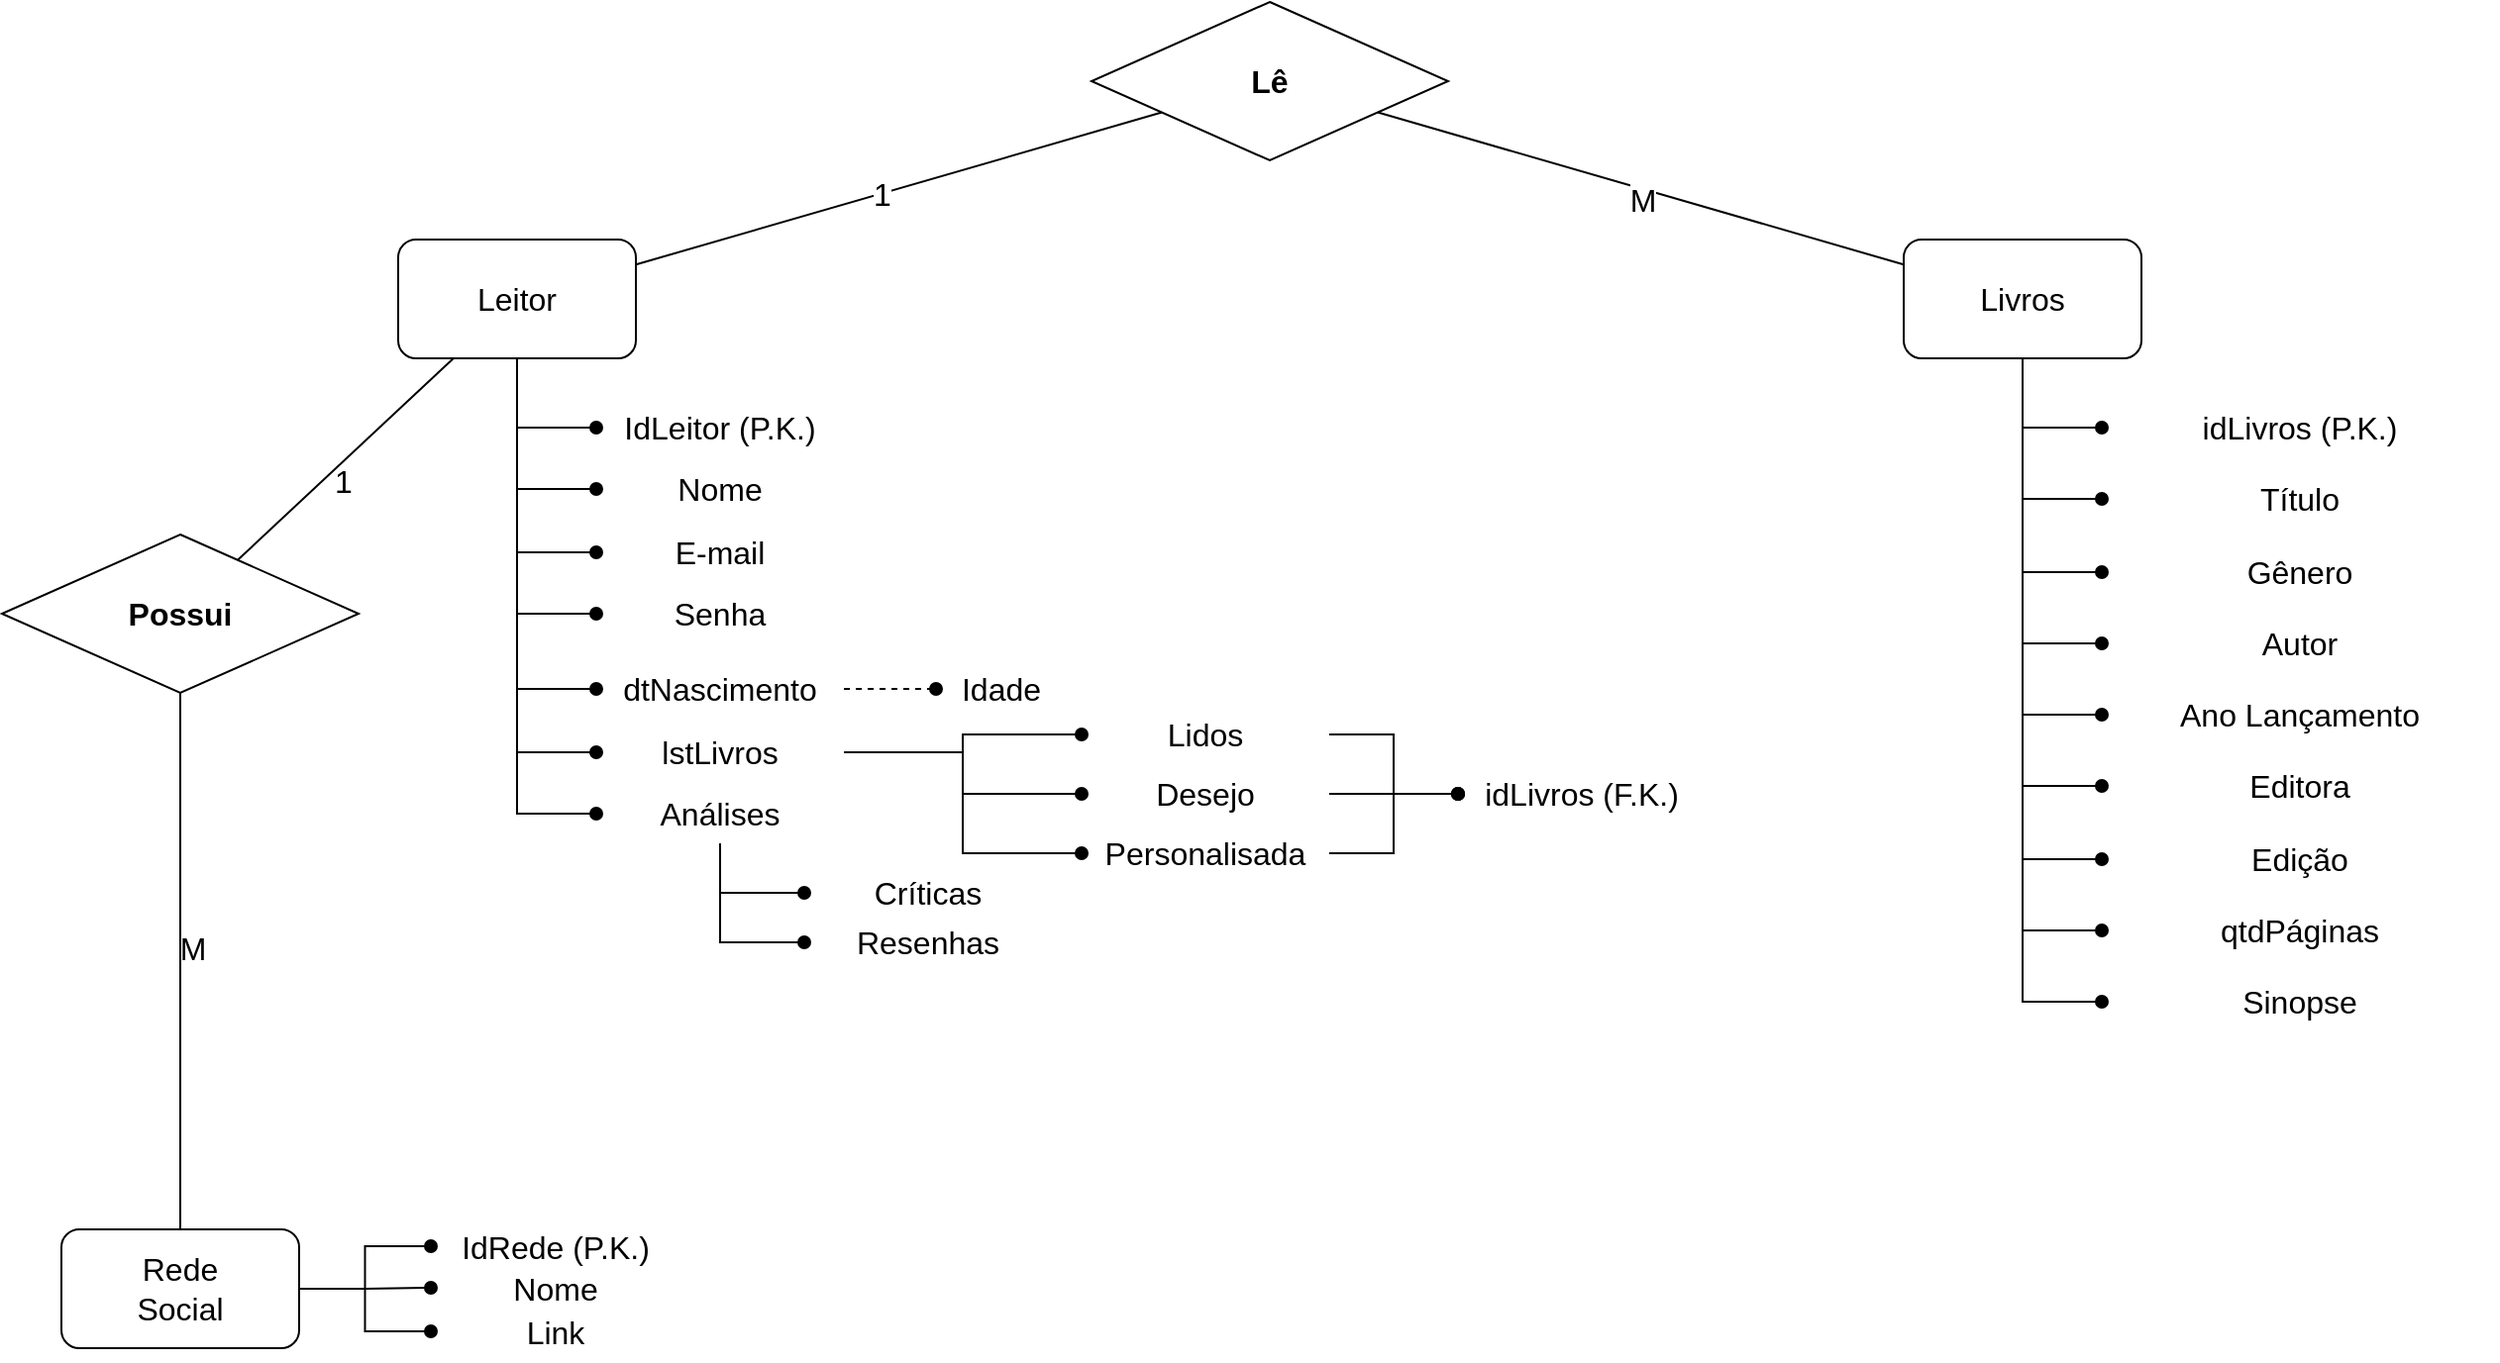 <mxfile version="22.0.3" type="device">
  <diagram name="Página-1" id="D_oYp7YFY8a_a5B_dFeF">
    <mxGraphModel dx="1297" dy="1287" grid="1" gridSize="10" guides="1" tooltips="1" connect="1" arrows="1" fold="1" page="1" pageScale="1" pageWidth="827" pageHeight="1169" math="0" shadow="0">
      <root>
        <mxCell id="0" />
        <mxCell id="1" parent="0" />
        <mxCell id="0pynkcndntX9hv0KAbxj-11" value="&lt;span style=&quot;font-size: 16px;&quot;&gt;Idade&lt;br&gt;&lt;/span&gt;" style="ellipse;whiteSpace=wrap;html=1;strokeColor=none;strokeWidth=2;fillColor=none;dashed=1;" parent="1" vertex="1">
          <mxGeometry x="661.5" y="384.5" width="65" height="45" as="geometry" />
        </mxCell>
        <mxCell id="jAcv6JaeQ2KXL1j44uSu-15" style="edgeStyle=orthogonalEdgeStyle;rounded=0;orthogonalLoop=1;jettySize=auto;html=1;exitX=0.5;exitY=1;exitDx=0;exitDy=0;entryX=0;entryY=0.5;entryDx=0;entryDy=0;startArrow=none;startFill=0;endArrow=oval;endFill=1;strokeWidth=1;jumpSize=6;endSize=6;" parent="1" source="jAcv6JaeQ2KXL1j44uSu-60" target="jAcv6JaeQ2KXL1j44uSu-13" edge="1">
          <mxGeometry relative="1" as="geometry">
            <mxPoint x="435" y="245" as="sourcePoint" />
          </mxGeometry>
        </mxCell>
        <mxCell id="jAcv6JaeQ2KXL1j44uSu-27" style="edgeStyle=orthogonalEdgeStyle;rounded=0;orthogonalLoop=1;jettySize=auto;html=1;exitX=0.5;exitY=1;exitDx=0;exitDy=0;entryX=0;entryY=0.5;entryDx=0;entryDy=0;endArrow=oval;endFill=1;endSize=6;strokeWidth=1;" parent="1" source="jAcv6JaeQ2KXL1j44uSu-60" target="jAcv6JaeQ2KXL1j44uSu-19" edge="1">
          <mxGeometry relative="1" as="geometry">
            <mxPoint x="435" y="245" as="sourcePoint" />
          </mxGeometry>
        </mxCell>
        <mxCell id="jAcv6JaeQ2KXL1j44uSu-28" style="edgeStyle=orthogonalEdgeStyle;rounded=0;orthogonalLoop=1;jettySize=auto;html=1;exitX=0.5;exitY=1;exitDx=0;exitDy=0;entryX=0;entryY=0.5;entryDx=0;entryDy=0;endArrow=oval;endFill=1;endSize=6;strokeWidth=1;" parent="1" source="jAcv6JaeQ2KXL1j44uSu-60" target="jAcv6JaeQ2KXL1j44uSu-20" edge="1">
          <mxGeometry relative="1" as="geometry">
            <mxPoint x="435" y="245" as="sourcePoint" />
          </mxGeometry>
        </mxCell>
        <mxCell id="jAcv6JaeQ2KXL1j44uSu-29" style="edgeStyle=orthogonalEdgeStyle;rounded=0;orthogonalLoop=1;jettySize=auto;html=1;exitX=0.5;exitY=1;exitDx=0;exitDy=0;entryX=0;entryY=0.5;entryDx=0;entryDy=0;endArrow=oval;endFill=1;endSize=6;strokeWidth=1;" parent="1" source="jAcv6JaeQ2KXL1j44uSu-60" target="jAcv6JaeQ2KXL1j44uSu-21" edge="1">
          <mxGeometry relative="1" as="geometry">
            <mxPoint x="435" y="245" as="sourcePoint" />
          </mxGeometry>
        </mxCell>
        <mxCell id="jAcv6JaeQ2KXL1j44uSu-31" style="edgeStyle=orthogonalEdgeStyle;rounded=0;orthogonalLoop=1;jettySize=auto;html=1;exitX=0.5;exitY=1;exitDx=0;exitDy=0;entryX=0;entryY=0.5;entryDx=0;entryDy=0;endArrow=oval;endFill=1;endSize=6;strokeWidth=1;" parent="1" source="jAcv6JaeQ2KXL1j44uSu-60" target="jAcv6JaeQ2KXL1j44uSu-23" edge="1">
          <mxGeometry relative="1" as="geometry">
            <mxPoint x="435" y="245" as="sourcePoint" />
          </mxGeometry>
        </mxCell>
        <mxCell id="jAcv6JaeQ2KXL1j44uSu-32" style="edgeStyle=orthogonalEdgeStyle;rounded=0;orthogonalLoop=1;jettySize=auto;html=1;exitX=0.5;exitY=1;exitDx=0;exitDy=0;entryX=0;entryY=0.5;entryDx=0;entryDy=0;endArrow=oval;endFill=1;endSize=6;strokeWidth=1;" parent="1" source="jAcv6JaeQ2KXL1j44uSu-60" target="jAcv6JaeQ2KXL1j44uSu-24" edge="1">
          <mxGeometry relative="1" as="geometry">
            <mxPoint x="435" y="245" as="sourcePoint" />
          </mxGeometry>
        </mxCell>
        <mxCell id="jAcv6JaeQ2KXL1j44uSu-33" style="edgeStyle=orthogonalEdgeStyle;rounded=0;orthogonalLoop=1;jettySize=auto;html=1;exitX=0.5;exitY=1;exitDx=0;exitDy=0;entryX=0;entryY=0.5;entryDx=0;entryDy=0;endArrow=oval;endFill=1;endSize=6;strokeWidth=1;" parent="1" source="jAcv6JaeQ2KXL1j44uSu-60" target="jAcv6JaeQ2KXL1j44uSu-25" edge="1">
          <mxGeometry relative="1" as="geometry">
            <mxPoint x="435" y="245" as="sourcePoint" />
          </mxGeometry>
        </mxCell>
        <mxCell id="Kj5mGwT2nlYilsizSxGH-26" value="&lt;b&gt;&lt;font style=&quot;font-size: 16px;&quot;&gt;Lê&lt;/font&gt;&lt;/b&gt;" style="rhombus;whiteSpace=wrap;html=1;" parent="1" vertex="1">
          <mxGeometry x="740" y="60" width="180" height="80" as="geometry" />
        </mxCell>
        <mxCell id="Kj5mGwT2nlYilsizSxGH-28" value="" style="endArrow=none;html=1;rounded=0;" parent="1" source="Kj5mGwT2nlYilsizSxGH-26" target="jAcv6JaeQ2KXL1j44uSu-62" edge="1">
          <mxGeometry width="50" height="50" relative="1" as="geometry">
            <mxPoint x="740" y="570" as="sourcePoint" />
            <mxPoint x="1178" y="240.735" as="targetPoint" />
          </mxGeometry>
        </mxCell>
        <mxCell id="Kj5mGwT2nlYilsizSxGH-32" value="&lt;font style=&quot;font-size: 16px;&quot;&gt;M&lt;/font&gt;" style="edgeLabel;html=1;align=center;verticalAlign=middle;resizable=0;points=[];" parent="Kj5mGwT2nlYilsizSxGH-28" vertex="1" connectable="0">
          <mxGeometry x="0.015" y="-5" relative="1" as="geometry">
            <mxPoint as="offset" />
          </mxGeometry>
        </mxCell>
        <mxCell id="Kj5mGwT2nlYilsizSxGH-30" value="" style="endArrow=none;html=1;rounded=0;" parent="1" source="jAcv6JaeQ2KXL1j44uSu-60" target="Kj5mGwT2nlYilsizSxGH-26" edge="1">
          <mxGeometry width="50" height="50" relative="1" as="geometry">
            <mxPoint x="335" y="291.757" as="sourcePoint" />
            <mxPoint x="790" y="520" as="targetPoint" />
          </mxGeometry>
        </mxCell>
        <mxCell id="Kj5mGwT2nlYilsizSxGH-31" value="&lt;span style=&quot;font-size: 16px;&quot;&gt;1&lt;/span&gt;" style="edgeLabel;html=1;align=center;verticalAlign=middle;resizable=0;points=[];" parent="Kj5mGwT2nlYilsizSxGH-30" vertex="1" connectable="0">
          <mxGeometry x="-0.077" relative="1" as="geometry">
            <mxPoint x="1" as="offset" />
          </mxGeometry>
        </mxCell>
        <mxCell id="jAcv6JaeQ2KXL1j44uSu-13" value="&lt;font style=&quot;font-size: 16px;&quot;&gt;IdLeitor (P.K.)&lt;/font&gt;" style="text;html=1;strokeColor=none;fillColor=none;align=center;verticalAlign=middle;whiteSpace=wrap;rounded=0;" parent="1" vertex="1">
          <mxGeometry x="490" y="260" width="125" height="30" as="geometry" />
        </mxCell>
        <mxCell id="jAcv6JaeQ2KXL1j44uSu-19" value="&lt;font style=&quot;font-size: 16px;&quot;&gt;Nome&lt;/font&gt;" style="text;html=1;strokeColor=none;fillColor=none;align=center;verticalAlign=middle;whiteSpace=wrap;rounded=0;" parent="1" vertex="1">
          <mxGeometry x="490" y="291" width="125" height="30" as="geometry" />
        </mxCell>
        <mxCell id="jAcv6JaeQ2KXL1j44uSu-20" value="&lt;font style=&quot;font-size: 16px;&quot;&gt;E-mail&lt;/font&gt;" style="text;html=1;strokeColor=none;fillColor=none;align=center;verticalAlign=middle;whiteSpace=wrap;rounded=0;" parent="1" vertex="1">
          <mxGeometry x="490" y="323" width="125" height="30" as="geometry" />
        </mxCell>
        <mxCell id="jAcv6JaeQ2KXL1j44uSu-21" value="&lt;font style=&quot;font-size: 16px;&quot;&gt;Senha&lt;/font&gt;" style="text;html=1;strokeColor=none;fillColor=none;align=center;verticalAlign=middle;whiteSpace=wrap;rounded=0;" parent="1" vertex="1">
          <mxGeometry x="490" y="354" width="125" height="30" as="geometry" />
        </mxCell>
        <mxCell id="jAcv6JaeQ2KXL1j44uSu-34" style="edgeStyle=orthogonalEdgeStyle;rounded=0;orthogonalLoop=1;jettySize=auto;html=1;exitX=1;exitY=0.5;exitDx=0;exitDy=0;entryX=0;entryY=0.5;entryDx=0;entryDy=0;endArrow=oval;endFill=1;dashed=1;" parent="1" source="jAcv6JaeQ2KXL1j44uSu-23" target="0pynkcndntX9hv0KAbxj-11" edge="1">
          <mxGeometry relative="1" as="geometry" />
        </mxCell>
        <mxCell id="jAcv6JaeQ2KXL1j44uSu-23" value="&lt;font style=&quot;font-size: 16px;&quot;&gt;dtNascimento&lt;/font&gt;" style="text;html=1;strokeColor=none;fillColor=none;align=center;verticalAlign=middle;whiteSpace=wrap;rounded=0;" parent="1" vertex="1">
          <mxGeometry x="490" y="392" width="125" height="30" as="geometry" />
        </mxCell>
        <mxCell id="jAcv6JaeQ2KXL1j44uSu-43" style="edgeStyle=orthogonalEdgeStyle;rounded=0;orthogonalLoop=1;jettySize=auto;html=1;exitX=1;exitY=0.5;exitDx=0;exitDy=0;entryX=0;entryY=0.5;entryDx=0;entryDy=0;endArrow=oval;endFill=1;" parent="1" source="jAcv6JaeQ2KXL1j44uSu-24" target="jAcv6JaeQ2KXL1j44uSu-39" edge="1">
          <mxGeometry relative="1" as="geometry" />
        </mxCell>
        <mxCell id="jAcv6JaeQ2KXL1j44uSu-44" style="edgeStyle=orthogonalEdgeStyle;rounded=0;orthogonalLoop=1;jettySize=auto;html=1;exitX=1;exitY=0.5;exitDx=0;exitDy=0;entryX=0;entryY=0.5;entryDx=0;entryDy=0;endArrow=oval;endFill=1;" parent="1" source="jAcv6JaeQ2KXL1j44uSu-24" target="jAcv6JaeQ2KXL1j44uSu-40" edge="1">
          <mxGeometry relative="1" as="geometry" />
        </mxCell>
        <mxCell id="jAcv6JaeQ2KXL1j44uSu-45" style="edgeStyle=orthogonalEdgeStyle;rounded=0;orthogonalLoop=1;jettySize=auto;html=1;exitX=1;exitY=0.5;exitDx=0;exitDy=0;entryX=0;entryY=0.5;entryDx=0;entryDy=0;endArrow=oval;endFill=1;" parent="1" source="jAcv6JaeQ2KXL1j44uSu-24" target="jAcv6JaeQ2KXL1j44uSu-41" edge="1">
          <mxGeometry relative="1" as="geometry" />
        </mxCell>
        <mxCell id="jAcv6JaeQ2KXL1j44uSu-24" value="&lt;font style=&quot;font-size: 16px;&quot;&gt;lstLivros&lt;/font&gt;" style="text;html=1;strokeColor=none;fillColor=none;align=center;verticalAlign=middle;whiteSpace=wrap;rounded=0;" parent="1" vertex="1">
          <mxGeometry x="490" y="424" width="125" height="30" as="geometry" />
        </mxCell>
        <mxCell id="jAcv6JaeQ2KXL1j44uSu-37" style="edgeStyle=orthogonalEdgeStyle;rounded=0;orthogonalLoop=1;jettySize=auto;html=1;exitX=0.5;exitY=1;exitDx=0;exitDy=0;entryX=0;entryY=0.5;entryDx=0;entryDy=0;endArrow=oval;endFill=1;" parent="1" source="jAcv6JaeQ2KXL1j44uSu-25" target="jAcv6JaeQ2KXL1j44uSu-35" edge="1">
          <mxGeometry relative="1" as="geometry" />
        </mxCell>
        <mxCell id="jAcv6JaeQ2KXL1j44uSu-38" style="edgeStyle=orthogonalEdgeStyle;rounded=0;orthogonalLoop=1;jettySize=auto;html=1;exitX=0.5;exitY=1;exitDx=0;exitDy=0;entryX=0;entryY=0.5;entryDx=0;entryDy=0;endArrow=oval;endFill=1;" parent="1" source="jAcv6JaeQ2KXL1j44uSu-25" target="jAcv6JaeQ2KXL1j44uSu-36" edge="1">
          <mxGeometry relative="1" as="geometry" />
        </mxCell>
        <mxCell id="jAcv6JaeQ2KXL1j44uSu-25" value="&lt;font style=&quot;font-size: 16px;&quot;&gt;Análises&lt;/font&gt;" style="text;html=1;strokeColor=none;fillColor=none;align=center;verticalAlign=middle;whiteSpace=wrap;rounded=0;" parent="1" vertex="1">
          <mxGeometry x="490" y="455" width="125" height="30" as="geometry" />
        </mxCell>
        <mxCell id="jAcv6JaeQ2KXL1j44uSu-35" value="&lt;font style=&quot;font-size: 16px;&quot;&gt;Críticas&lt;/font&gt;" style="text;html=1;strokeColor=none;fillColor=none;align=center;verticalAlign=middle;whiteSpace=wrap;rounded=0;" parent="1" vertex="1">
          <mxGeometry x="595" y="495" width="125" height="30" as="geometry" />
        </mxCell>
        <mxCell id="jAcv6JaeQ2KXL1j44uSu-36" value="&lt;font style=&quot;font-size: 16px;&quot;&gt;Resenhas&lt;/font&gt;" style="text;html=1;strokeColor=none;fillColor=none;align=center;verticalAlign=middle;whiteSpace=wrap;rounded=0;" parent="1" vertex="1">
          <mxGeometry x="595" y="520" width="125" height="30" as="geometry" />
        </mxCell>
        <mxCell id="jAcv6JaeQ2KXL1j44uSu-47" style="edgeStyle=orthogonalEdgeStyle;rounded=0;orthogonalLoop=1;jettySize=auto;html=1;exitX=1;exitY=0.5;exitDx=0;exitDy=0;entryX=0;entryY=0.5;entryDx=0;entryDy=0;endArrow=oval;endFill=1;" parent="1" source="jAcv6JaeQ2KXL1j44uSu-39" target="jAcv6JaeQ2KXL1j44uSu-42" edge="1">
          <mxGeometry relative="1" as="geometry" />
        </mxCell>
        <mxCell id="jAcv6JaeQ2KXL1j44uSu-39" value="&lt;font style=&quot;font-size: 16px;&quot;&gt;Lidos&lt;/font&gt;" style="text;html=1;strokeColor=none;fillColor=none;align=center;verticalAlign=middle;whiteSpace=wrap;rounded=0;" parent="1" vertex="1">
          <mxGeometry x="735" y="415" width="125" height="30" as="geometry" />
        </mxCell>
        <mxCell id="jAcv6JaeQ2KXL1j44uSu-46" style="edgeStyle=orthogonalEdgeStyle;rounded=0;orthogonalLoop=1;jettySize=auto;html=1;exitX=1;exitY=0.5;exitDx=0;exitDy=0;entryX=0;entryY=0.5;entryDx=0;entryDy=0;endArrow=oval;endFill=1;" parent="1" source="jAcv6JaeQ2KXL1j44uSu-40" target="jAcv6JaeQ2KXL1j44uSu-42" edge="1">
          <mxGeometry relative="1" as="geometry" />
        </mxCell>
        <mxCell id="jAcv6JaeQ2KXL1j44uSu-40" value="&lt;font style=&quot;font-size: 16px;&quot;&gt;Desejo&lt;/font&gt;" style="text;html=1;strokeColor=none;fillColor=none;align=center;verticalAlign=middle;whiteSpace=wrap;rounded=0;" parent="1" vertex="1">
          <mxGeometry x="735" y="445" width="125" height="30" as="geometry" />
        </mxCell>
        <mxCell id="jAcv6JaeQ2KXL1j44uSu-48" style="edgeStyle=orthogonalEdgeStyle;rounded=0;orthogonalLoop=1;jettySize=auto;html=1;exitX=1;exitY=0.5;exitDx=0;exitDy=0;entryX=0;entryY=0.5;entryDx=0;entryDy=0;endArrow=oval;endFill=1;" parent="1" source="jAcv6JaeQ2KXL1j44uSu-41" target="jAcv6JaeQ2KXL1j44uSu-42" edge="1">
          <mxGeometry relative="1" as="geometry" />
        </mxCell>
        <mxCell id="jAcv6JaeQ2KXL1j44uSu-41" value="&lt;font style=&quot;font-size: 16px;&quot;&gt;Personalisada&lt;/font&gt;" style="text;html=1;strokeColor=none;fillColor=none;align=center;verticalAlign=middle;whiteSpace=wrap;rounded=0;" parent="1" vertex="1">
          <mxGeometry x="735" y="475" width="125" height="30" as="geometry" />
        </mxCell>
        <mxCell id="jAcv6JaeQ2KXL1j44uSu-42" value="&lt;font style=&quot;font-size: 16px;&quot;&gt;idLivros (F.K.)&lt;/font&gt;" style="text;html=1;strokeColor=none;fillColor=none;align=center;verticalAlign=middle;whiteSpace=wrap;rounded=0;" parent="1" vertex="1">
          <mxGeometry x="925" y="445" width="125" height="30" as="geometry" />
        </mxCell>
        <mxCell id="jAcv6JaeQ2KXL1j44uSu-60" value="&lt;font style=&quot;font-size: 16px;&quot;&gt;Leitor&lt;/font&gt;" style="rounded=1;whiteSpace=wrap;html=1;" parent="1" vertex="1">
          <mxGeometry x="390" y="180" width="120" height="60" as="geometry" />
        </mxCell>
        <mxCell id="jAcv6JaeQ2KXL1j44uSu-76" style="edgeStyle=orthogonalEdgeStyle;rounded=0;orthogonalLoop=1;jettySize=auto;html=1;exitX=0.5;exitY=1;exitDx=0;exitDy=0;entryX=0;entryY=0.5;entryDx=0;entryDy=0;endArrow=oval;endFill=1;" parent="1" source="jAcv6JaeQ2KXL1j44uSu-62" target="jAcv6JaeQ2KXL1j44uSu-63" edge="1">
          <mxGeometry relative="1" as="geometry" />
        </mxCell>
        <mxCell id="jAcv6JaeQ2KXL1j44uSu-77" style="edgeStyle=orthogonalEdgeStyle;rounded=0;orthogonalLoop=1;jettySize=auto;html=1;exitX=0.5;exitY=1;exitDx=0;exitDy=0;entryX=0;entryY=0.5;entryDx=0;entryDy=0;endArrow=oval;endFill=1;" parent="1" source="jAcv6JaeQ2KXL1j44uSu-62" target="jAcv6JaeQ2KXL1j44uSu-64" edge="1">
          <mxGeometry relative="1" as="geometry" />
        </mxCell>
        <mxCell id="jAcv6JaeQ2KXL1j44uSu-78" style="edgeStyle=orthogonalEdgeStyle;rounded=0;orthogonalLoop=1;jettySize=auto;html=1;exitX=0.5;exitY=1;exitDx=0;exitDy=0;entryX=0;entryY=0.5;entryDx=0;entryDy=0;endArrow=oval;endFill=1;" parent="1" source="jAcv6JaeQ2KXL1j44uSu-62" target="jAcv6JaeQ2KXL1j44uSu-65" edge="1">
          <mxGeometry relative="1" as="geometry" />
        </mxCell>
        <mxCell id="jAcv6JaeQ2KXL1j44uSu-79" style="edgeStyle=orthogonalEdgeStyle;rounded=0;orthogonalLoop=1;jettySize=auto;html=1;exitX=0.5;exitY=1;exitDx=0;exitDy=0;entryX=0;entryY=0.5;entryDx=0;entryDy=0;endArrow=oval;endFill=1;" parent="1" source="jAcv6JaeQ2KXL1j44uSu-62" target="jAcv6JaeQ2KXL1j44uSu-66" edge="1">
          <mxGeometry relative="1" as="geometry" />
        </mxCell>
        <mxCell id="jAcv6JaeQ2KXL1j44uSu-80" style="edgeStyle=orthogonalEdgeStyle;rounded=0;orthogonalLoop=1;jettySize=auto;html=1;exitX=0.5;exitY=1;exitDx=0;exitDy=0;entryX=0;entryY=0.5;entryDx=0;entryDy=0;endArrow=oval;endFill=1;" parent="1" source="jAcv6JaeQ2KXL1j44uSu-62" target="jAcv6JaeQ2KXL1j44uSu-67" edge="1">
          <mxGeometry relative="1" as="geometry" />
        </mxCell>
        <mxCell id="jAcv6JaeQ2KXL1j44uSu-81" style="edgeStyle=orthogonalEdgeStyle;rounded=0;orthogonalLoop=1;jettySize=auto;html=1;exitX=0.5;exitY=1;exitDx=0;exitDy=0;entryX=0;entryY=0.5;entryDx=0;entryDy=0;endArrow=oval;endFill=1;" parent="1" source="jAcv6JaeQ2KXL1j44uSu-62" target="jAcv6JaeQ2KXL1j44uSu-68" edge="1">
          <mxGeometry relative="1" as="geometry" />
        </mxCell>
        <mxCell id="jAcv6JaeQ2KXL1j44uSu-82" style="edgeStyle=orthogonalEdgeStyle;rounded=0;orthogonalLoop=1;jettySize=auto;html=1;exitX=0.5;exitY=1;exitDx=0;exitDy=0;entryX=0;entryY=0.5;entryDx=0;entryDy=0;endArrow=oval;endFill=1;" parent="1" source="jAcv6JaeQ2KXL1j44uSu-62" target="jAcv6JaeQ2KXL1j44uSu-69" edge="1">
          <mxGeometry relative="1" as="geometry" />
        </mxCell>
        <mxCell id="jAcv6JaeQ2KXL1j44uSu-83" style="edgeStyle=orthogonalEdgeStyle;rounded=0;orthogonalLoop=1;jettySize=auto;html=1;exitX=0.5;exitY=1;exitDx=0;exitDy=0;entryX=0;entryY=0.5;entryDx=0;entryDy=0;endArrow=oval;endFill=1;" parent="1" source="jAcv6JaeQ2KXL1j44uSu-62" target="jAcv6JaeQ2KXL1j44uSu-70" edge="1">
          <mxGeometry relative="1" as="geometry" />
        </mxCell>
        <mxCell id="jAcv6JaeQ2KXL1j44uSu-84" style="edgeStyle=orthogonalEdgeStyle;rounded=0;orthogonalLoop=1;jettySize=auto;html=1;exitX=0.5;exitY=1;exitDx=0;exitDy=0;entryX=0;entryY=0.5;entryDx=0;entryDy=0;endArrow=oval;endFill=1;" parent="1" source="jAcv6JaeQ2KXL1j44uSu-62" target="jAcv6JaeQ2KXL1j44uSu-71" edge="1">
          <mxGeometry relative="1" as="geometry" />
        </mxCell>
        <mxCell id="jAcv6JaeQ2KXL1j44uSu-62" value="&lt;font style=&quot;font-size: 16px;&quot;&gt;Livros&lt;/font&gt;" style="rounded=1;whiteSpace=wrap;html=1;" parent="1" vertex="1">
          <mxGeometry x="1150" y="180" width="120" height="60" as="geometry" />
        </mxCell>
        <mxCell id="jAcv6JaeQ2KXL1j44uSu-63" value="&lt;font style=&quot;font-size: 16px;&quot;&gt;idLivros (P.K.)&lt;/font&gt;" style="text;html=1;strokeColor=none;fillColor=none;align=center;verticalAlign=middle;whiteSpace=wrap;rounded=0;" parent="1" vertex="1">
          <mxGeometry x="1250" y="260" width="200" height="30" as="geometry" />
        </mxCell>
        <mxCell id="jAcv6JaeQ2KXL1j44uSu-64" value="&lt;font style=&quot;font-size: 16px;&quot;&gt;Título&lt;/font&gt;" style="text;html=1;strokeColor=none;fillColor=none;align=center;verticalAlign=middle;whiteSpace=wrap;rounded=0;" parent="1" vertex="1">
          <mxGeometry x="1250" y="296" width="200" height="30" as="geometry" />
        </mxCell>
        <mxCell id="jAcv6JaeQ2KXL1j44uSu-65" value="&lt;font style=&quot;font-size: 16px;&quot;&gt;Gênero&lt;/font&gt;" style="text;html=1;strokeColor=none;fillColor=none;align=center;verticalAlign=middle;whiteSpace=wrap;rounded=0;" parent="1" vertex="1">
          <mxGeometry x="1250" y="333" width="200" height="30" as="geometry" />
        </mxCell>
        <mxCell id="jAcv6JaeQ2KXL1j44uSu-66" value="&lt;font style=&quot;font-size: 16px;&quot;&gt;Autor&lt;/font&gt;" style="text;html=1;strokeColor=none;fillColor=none;align=center;verticalAlign=middle;whiteSpace=wrap;rounded=0;" parent="1" vertex="1">
          <mxGeometry x="1250" y="369" width="200" height="30" as="geometry" />
        </mxCell>
        <mxCell id="jAcv6JaeQ2KXL1j44uSu-67" value="&lt;font style=&quot;font-size: 16px;&quot;&gt;Ano Lançamento&lt;/font&gt;" style="text;html=1;strokeColor=none;fillColor=none;align=center;verticalAlign=middle;whiteSpace=wrap;rounded=0;" parent="1" vertex="1">
          <mxGeometry x="1250" y="405" width="200" height="30" as="geometry" />
        </mxCell>
        <mxCell id="jAcv6JaeQ2KXL1j44uSu-68" value="&lt;font style=&quot;font-size: 16px;&quot;&gt;Editora&lt;/font&gt;" style="text;html=1;strokeColor=none;fillColor=none;align=center;verticalAlign=middle;whiteSpace=wrap;rounded=0;" parent="1" vertex="1">
          <mxGeometry x="1250" y="441" width="200" height="30" as="geometry" />
        </mxCell>
        <mxCell id="jAcv6JaeQ2KXL1j44uSu-69" value="&lt;font style=&quot;font-size: 16px;&quot;&gt;Edição&lt;/font&gt;" style="text;html=1;strokeColor=none;fillColor=none;align=center;verticalAlign=middle;whiteSpace=wrap;rounded=0;" parent="1" vertex="1">
          <mxGeometry x="1250" y="478" width="200" height="30" as="geometry" />
        </mxCell>
        <mxCell id="jAcv6JaeQ2KXL1j44uSu-70" value="&lt;font style=&quot;font-size: 16px;&quot;&gt;qtdPáginas&lt;/font&gt;" style="text;html=1;strokeColor=none;fillColor=none;align=center;verticalAlign=middle;whiteSpace=wrap;rounded=0;" parent="1" vertex="1">
          <mxGeometry x="1250" y="514" width="200" height="30" as="geometry" />
        </mxCell>
        <mxCell id="jAcv6JaeQ2KXL1j44uSu-71" value="&lt;font style=&quot;font-size: 16px;&quot;&gt;Sinopse&lt;/font&gt;" style="text;html=1;strokeColor=none;fillColor=none;align=center;verticalAlign=middle;whiteSpace=wrap;rounded=0;" parent="1" vertex="1">
          <mxGeometry x="1250" y="550" width="200" height="30" as="geometry" />
        </mxCell>
        <mxCell id="N89gvznWSQTA-DRz9wd_-7" style="edgeStyle=orthogonalEdgeStyle;rounded=0;orthogonalLoop=1;jettySize=auto;html=1;entryX=0;entryY=0.5;entryDx=0;entryDy=0;endArrow=oval;endFill=1;" edge="1" parent="1" source="N89gvznWSQTA-DRz9wd_-1" target="N89gvznWSQTA-DRz9wd_-4">
          <mxGeometry relative="1" as="geometry" />
        </mxCell>
        <mxCell id="N89gvznWSQTA-DRz9wd_-8" style="edgeStyle=orthogonalEdgeStyle;rounded=0;orthogonalLoop=1;jettySize=auto;html=1;exitX=1;exitY=0.5;exitDx=0;exitDy=0;entryX=0;entryY=0.5;entryDx=0;entryDy=0;endArrow=oval;endFill=1;" edge="1" parent="1" source="N89gvznWSQTA-DRz9wd_-1" target="N89gvznWSQTA-DRz9wd_-5">
          <mxGeometry relative="1" as="geometry" />
        </mxCell>
        <mxCell id="N89gvznWSQTA-DRz9wd_-9" style="edgeStyle=orthogonalEdgeStyle;rounded=0;orthogonalLoop=1;jettySize=auto;html=1;exitX=1;exitY=0.5;exitDx=0;exitDy=0;entryX=0;entryY=0.5;entryDx=0;entryDy=0;endArrow=oval;endFill=1;" edge="1" parent="1" source="N89gvznWSQTA-DRz9wd_-1" target="N89gvznWSQTA-DRz9wd_-6">
          <mxGeometry relative="1" as="geometry" />
        </mxCell>
        <mxCell id="N89gvznWSQTA-DRz9wd_-1" value="Rede&lt;br style=&quot;font-size: 16px;&quot;&gt;Social" style="rounded=1;whiteSpace=wrap;html=1;fontSize=16;" vertex="1" parent="1">
          <mxGeometry x="220" y="680" width="120" height="60" as="geometry" />
        </mxCell>
        <mxCell id="N89gvznWSQTA-DRz9wd_-4" value="&lt;span style=&quot;font-size: 16px;&quot;&gt;IdRede (P.K.)&lt;/span&gt;" style="text;html=1;strokeColor=none;fillColor=none;align=center;verticalAlign=middle;whiteSpace=wrap;rounded=0;" vertex="1" parent="1">
          <mxGeometry x="406.5" y="673.5" width="125" height="30" as="geometry" />
        </mxCell>
        <mxCell id="N89gvznWSQTA-DRz9wd_-5" value="&lt;font style=&quot;font-size: 16px;&quot;&gt;Nome&lt;/font&gt;" style="text;html=1;strokeColor=none;fillColor=none;align=center;verticalAlign=middle;whiteSpace=wrap;rounded=0;" vertex="1" parent="1">
          <mxGeometry x="406.5" y="694.5" width="125" height="30" as="geometry" />
        </mxCell>
        <mxCell id="N89gvznWSQTA-DRz9wd_-6" value="&lt;font style=&quot;font-size: 16px;&quot;&gt;Link&lt;/font&gt;" style="text;html=1;strokeColor=none;fillColor=none;align=center;verticalAlign=middle;whiteSpace=wrap;rounded=0;" vertex="1" parent="1">
          <mxGeometry x="406.5" y="716.5" width="125" height="30" as="geometry" />
        </mxCell>
        <mxCell id="N89gvznWSQTA-DRz9wd_-10" value="&lt;b&gt;&lt;font style=&quot;font-size: 16px;&quot;&gt;Possui&lt;/font&gt;&lt;/b&gt;" style="rhombus;whiteSpace=wrap;html=1;" vertex="1" parent="1">
          <mxGeometry x="190" y="329" width="180" height="80" as="geometry" />
        </mxCell>
        <mxCell id="N89gvznWSQTA-DRz9wd_-11" value="" style="endArrow=none;html=1;rounded=0;" edge="1" parent="1" source="N89gvznWSQTA-DRz9wd_-10" target="jAcv6JaeQ2KXL1j44uSu-60">
          <mxGeometry width="50" height="50" relative="1" as="geometry">
            <mxPoint x="800" y="330" as="sourcePoint" />
            <mxPoint x="850" y="280" as="targetPoint" />
          </mxGeometry>
        </mxCell>
        <mxCell id="N89gvznWSQTA-DRz9wd_-13" value="1" style="edgeLabel;html=1;align=center;verticalAlign=middle;resizable=0;points=[];fontSize=16;labelBackgroundColor=none;" vertex="1" connectable="0" parent="N89gvznWSQTA-DRz9wd_-11">
          <mxGeometry x="-0.116" y="-6" relative="1" as="geometry">
            <mxPoint y="1" as="offset" />
          </mxGeometry>
        </mxCell>
        <mxCell id="N89gvznWSQTA-DRz9wd_-12" value="" style="endArrow=none;html=1;rounded=0;" edge="1" parent="1" source="N89gvznWSQTA-DRz9wd_-1" target="N89gvznWSQTA-DRz9wd_-10">
          <mxGeometry width="50" height="50" relative="1" as="geometry">
            <mxPoint x="800" y="330" as="sourcePoint" />
            <mxPoint x="850" y="280" as="targetPoint" />
          </mxGeometry>
        </mxCell>
        <mxCell id="N89gvznWSQTA-DRz9wd_-14" value="M" style="edgeLabel;html=1;align=center;verticalAlign=middle;resizable=0;points=[];fontSize=16;labelBackgroundColor=none;spacingLeft=6;" vertex="1" connectable="0" parent="N89gvznWSQTA-DRz9wd_-12">
          <mxGeometry x="0.048" y="-3" relative="1" as="geometry">
            <mxPoint as="offset" />
          </mxGeometry>
        </mxCell>
      </root>
    </mxGraphModel>
  </diagram>
</mxfile>
